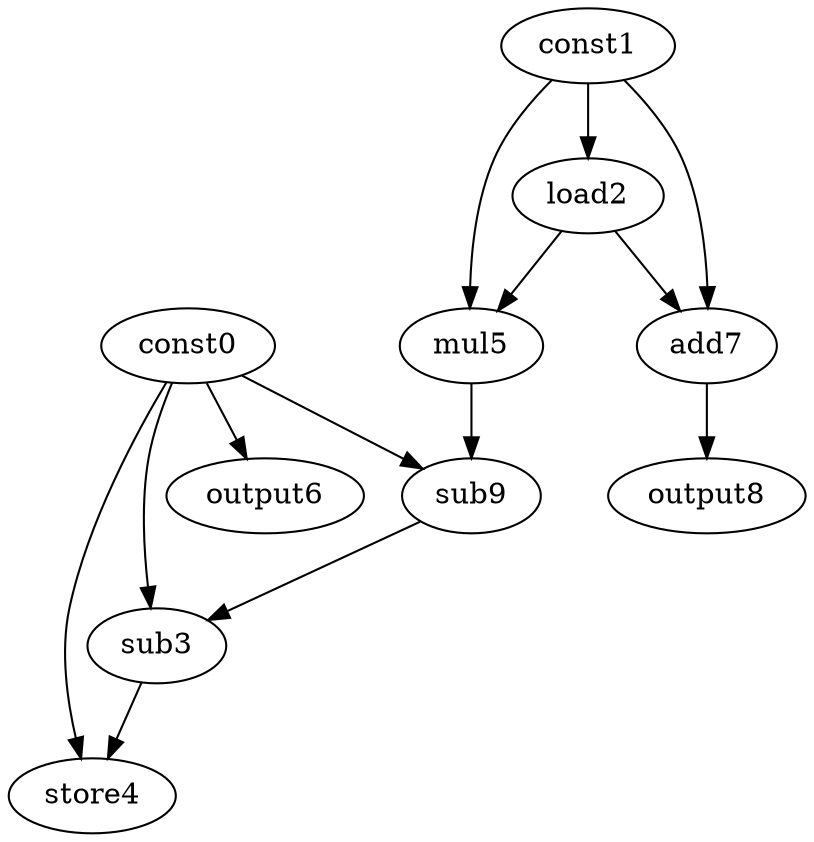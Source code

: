 digraph G { 
const0[opcode=const]; 
const1[opcode=const]; 
load2[opcode=load]; 
sub3[opcode=sub]; 
store4[opcode=store]; 
mul5[opcode=mul]; 
output6[opcode=output]; 
add7[opcode=add]; 
output8[opcode=output]; 
sub9[opcode=sub]; 
const1->load2[operand=0];
const0->output6[operand=0];
const1->mul5[operand=0];
load2->mul5[operand=1];
const1->add7[operand=0];
load2->add7[operand=1];
add7->output8[operand=0];
const0->sub9[operand=0];
mul5->sub9[operand=1];
const0->sub3[operand=0];
sub9->sub3[operand=1];
const0->store4[operand=0];
sub3->store4[operand=1];
}
